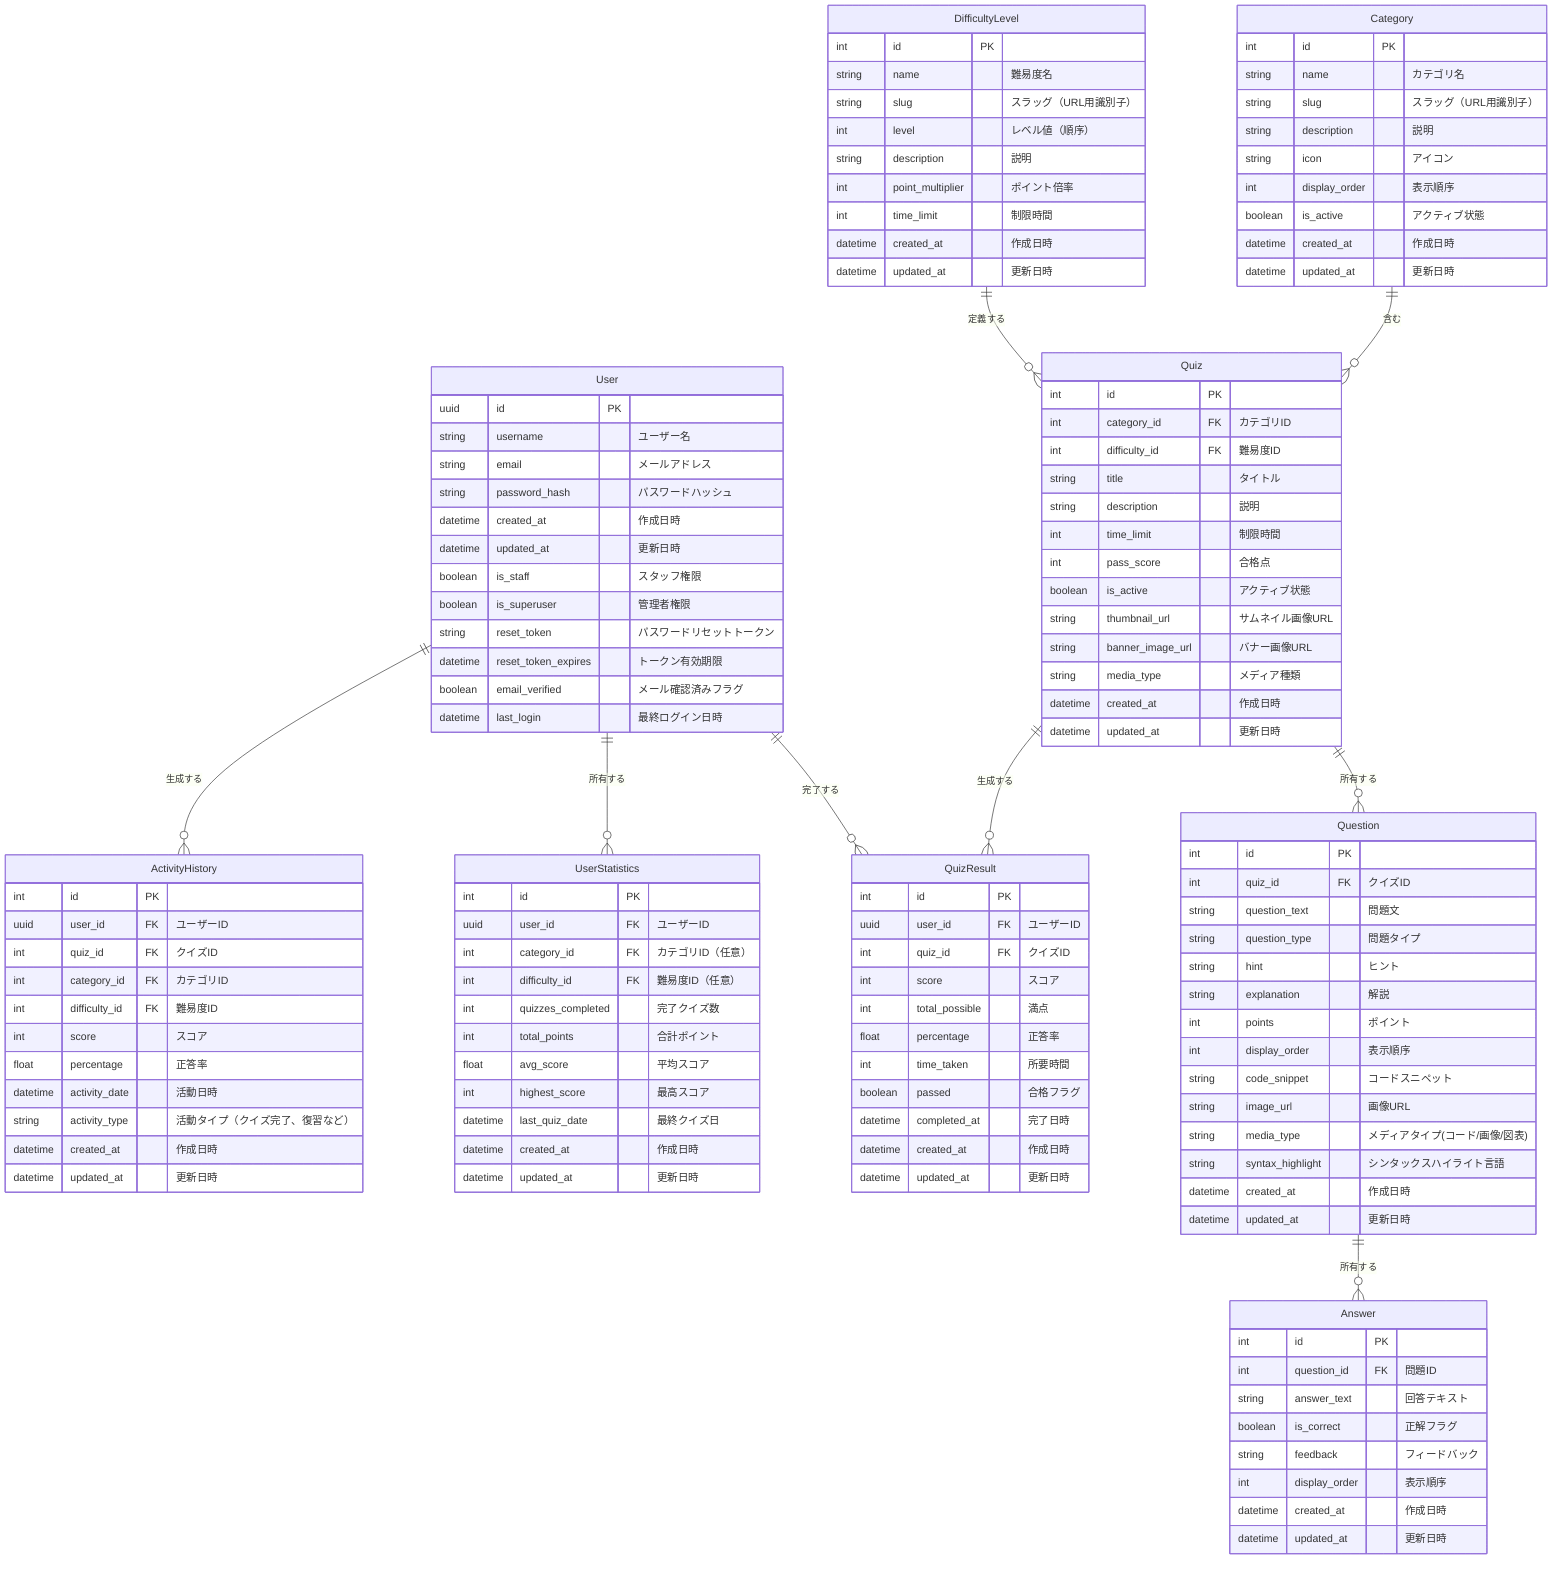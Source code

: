 erDiagram
    User ||--o{ QuizResult : "完了する"
    User ||--o{ UserStatistics : "所有する"
    User ||--o{ ActivityHistory : "生成する"
    Category ||--o{ Quiz : "含む"
    DifficultyLevel ||--o{ Quiz : "定義する"
    Quiz ||--o{ Question : "所有する"
    Question ||--o{ Answer : "所有する"
    Quiz ||--o{ QuizResult : "生成する"
    
    User {
        uuid id PK
        string username "ユーザー名"
        string email "メールアドレス"
        string password_hash "パスワードハッシュ"
        datetime created_at "作成日時"
        datetime updated_at "更新日時"
        boolean is_staff "スタッフ権限"
        boolean is_superuser "管理者権限"
        string reset_token "パスワードリセットトークン"
        datetime reset_token_expires "トークン有効期限"
        boolean email_verified "メール確認済みフラグ"
        datetime last_login "最終ログイン日時"
    }
    
    Category {
        int id PK
        string name "カテゴリ名"
        string slug "スラッグ（URL用識別子）"
        string description "説明"
        string icon "アイコン"
        int display_order "表示順序"
        boolean is_active "アクティブ状態"
        datetime created_at "作成日時"
        datetime updated_at "更新日時"
    }
    
    DifficultyLevel {
        int id PK
        string name "難易度名"
        string slug "スラッグ（URL用識別子）"
        int level "レベル値（順序）"
        string description "説明"
        int point_multiplier "ポイント倍率"
        int time_limit "制限時間"
        datetime created_at "作成日時"
        datetime updated_at "更新日時"
    }
    
    Quiz {
        int id PK
        int category_id FK "カテゴリID"
        int difficulty_id FK "難易度ID"
        string title "タイトル"
        string description "説明"
        int time_limit "制限時間"
        int pass_score "合格点"
        boolean is_active "アクティブ状態"
        string thumbnail_url "サムネイル画像URL"
        string banner_image_url "バナー画像URL"
        string media_type "メディア種類"
        datetime created_at "作成日時"
        datetime updated_at "更新日時"
    }
    
    Question {
        int id PK
        int quiz_id FK "クイズID"
        string question_text "問題文"
        string question_type "問題タイプ"
        string hint "ヒント"
        string explanation "解説"
        int points "ポイント"
        int display_order "表示順序"
        string code_snippet "コードスニペット"
        string image_url "画像URL"
        string media_type "メディアタイプ(コード/画像/図表)"
        string syntax_highlight "シンタックスハイライト言語"
        datetime created_at "作成日時"
        datetime updated_at "更新日時"
    }
    
    Answer {
        int id PK
        int question_id FK "問題ID"
        string answer_text "回答テキスト"
        boolean is_correct "正解フラグ"
        string feedback "フィードバック"
        int display_order "表示順序"
        datetime created_at "作成日時"
        datetime updated_at "更新日時"
    }
    
    QuizResult {
        int id PK
        uuid user_id FK "ユーザーID"
        int quiz_id FK "クイズID"
        int score "スコア"
        int total_possible "満点"
        float percentage "正答率"
        int time_taken "所要時間"
        boolean passed "合格フラグ"
        datetime completed_at "完了日時"
        datetime created_at "作成日時"
        datetime updated_at "更新日時"
    }
    
    UserStatistics {
        int id PK
        uuid user_id FK "ユーザーID"
        int category_id FK "カテゴリID（任意）"
        int difficulty_id FK "難易度ID（任意）"
        int quizzes_completed "完了クイズ数"
        int total_points "合計ポイント"
        float avg_score "平均スコア"
        int highest_score "最高スコア"
        datetime last_quiz_date "最終クイズ日"
        datetime created_at "作成日時"
        datetime updated_at "更新日時"
    }
    
    ActivityHistory {
        int id PK
        uuid user_id FK "ユーザーID"
        int quiz_id FK "クイズID"
        int category_id FK "カテゴリID"
        int difficulty_id FK "難易度ID"
        int score "スコア"
        float percentage "正答率"
        datetime activity_date "活動日時"
        string activity_type "活動タイプ（クイズ完了、復習など）"
        datetime created_at "作成日時"
        datetime updated_at "更新日時"
    }
